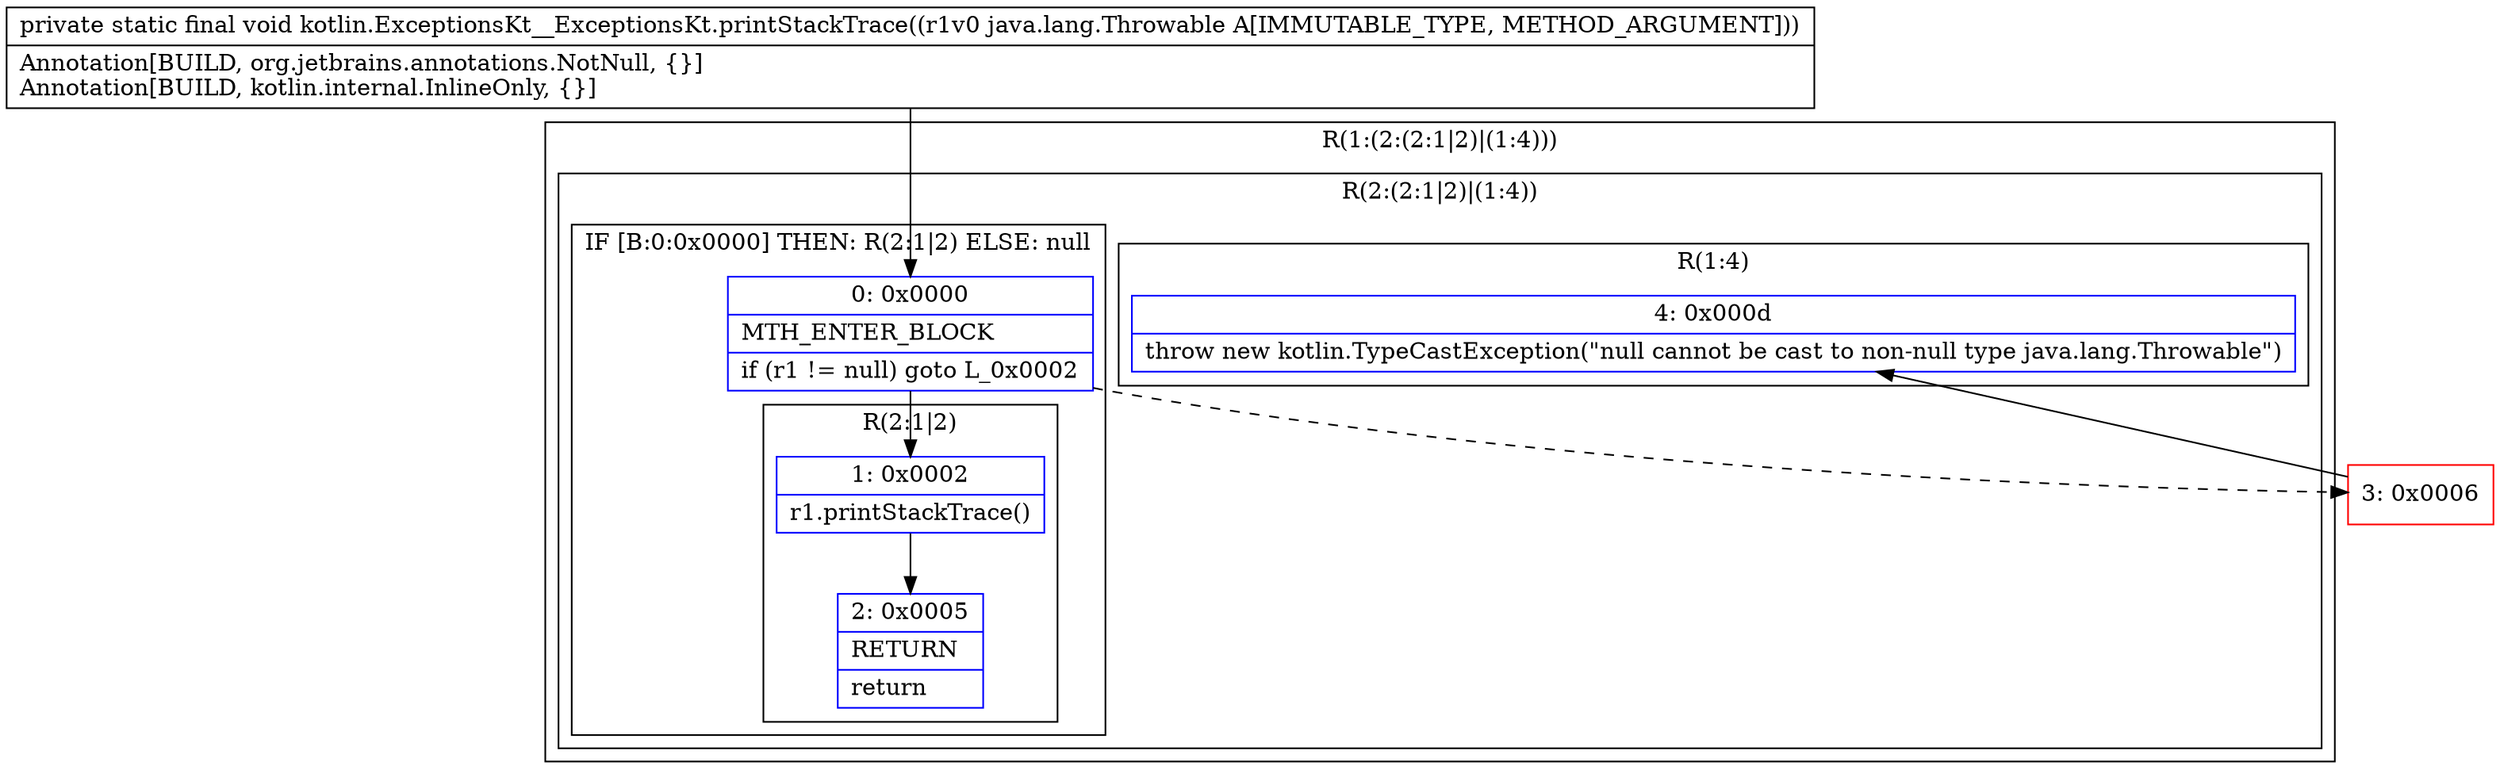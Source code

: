 digraph "CFG forkotlin.ExceptionsKt__ExceptionsKt.printStackTrace(Ljava\/lang\/Throwable;)V" {
subgraph cluster_Region_1590982145 {
label = "R(1:(2:(2:1|2)|(1:4)))";
node [shape=record,color=blue];
subgraph cluster_Region_1061505968 {
label = "R(2:(2:1|2)|(1:4))";
node [shape=record,color=blue];
subgraph cluster_IfRegion_1716686555 {
label = "IF [B:0:0x0000] THEN: R(2:1|2) ELSE: null";
node [shape=record,color=blue];
Node_0 [shape=record,label="{0\:\ 0x0000|MTH_ENTER_BLOCK\l|if (r1 != null) goto L_0x0002\l}"];
subgraph cluster_Region_130800970 {
label = "R(2:1|2)";
node [shape=record,color=blue];
Node_1 [shape=record,label="{1\:\ 0x0002|r1.printStackTrace()\l}"];
Node_2 [shape=record,label="{2\:\ 0x0005|RETURN\l|return\l}"];
}
}
subgraph cluster_Region_2052245452 {
label = "R(1:4)";
node [shape=record,color=blue];
Node_4 [shape=record,label="{4\:\ 0x000d|throw new kotlin.TypeCastException(\"null cannot be cast to non\-null type java.lang.Throwable\")\l}"];
}
}
}
Node_3 [shape=record,color=red,label="{3\:\ 0x0006}"];
MethodNode[shape=record,label="{private static final void kotlin.ExceptionsKt__ExceptionsKt.printStackTrace((r1v0 java.lang.Throwable A[IMMUTABLE_TYPE, METHOD_ARGUMENT]))  | Annotation[BUILD, org.jetbrains.annotations.NotNull, \{\}]\lAnnotation[BUILD, kotlin.internal.InlineOnly, \{\}]\l}"];
MethodNode -> Node_0;
Node_0 -> Node_1;
Node_0 -> Node_3[style=dashed];
Node_1 -> Node_2;
Node_3 -> Node_4;
}

